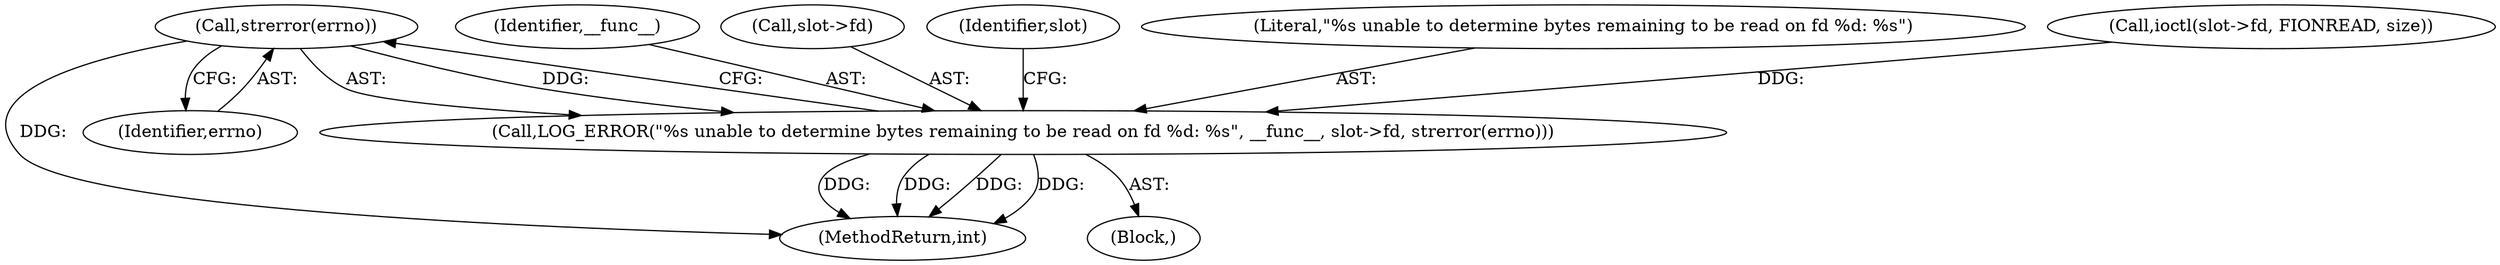 digraph "0_Android_472271b153c5dc53c28beac55480a8d8434b2d5c_33@API" {
"1000151" [label="(Call,strerror(errno))"];
"1000145" [label="(Call,LOG_ERROR(\"%s unable to determine bytes remaining to be read on fd %d: %s\", __func__, slot->fd, strerror(errno)))"];
"1000147" [label="(Identifier,__func__)"];
"1000152" [label="(Identifier,errno)"];
"1000144" [label="(Block,)"];
"1000148" [label="(Call,slot->fd)"];
"1000154" [label="(Identifier,slot)"];
"1000146" [label="(Literal,\"%s unable to determine bytes remaining to be read on fd %d: %s\")"];
"1000161" [label="(MethodReturn,int)"];
"1000145" [label="(Call,LOG_ERROR(\"%s unable to determine bytes remaining to be read on fd %d: %s\", __func__, slot->fd, strerror(errno)))"];
"1000132" [label="(Call,ioctl(slot->fd, FIONREAD, size))"];
"1000151" [label="(Call,strerror(errno))"];
"1000151" -> "1000145"  [label="AST: "];
"1000151" -> "1000152"  [label="CFG: "];
"1000152" -> "1000151"  [label="AST: "];
"1000145" -> "1000151"  [label="CFG: "];
"1000151" -> "1000161"  [label="DDG: "];
"1000151" -> "1000145"  [label="DDG: "];
"1000145" -> "1000144"  [label="AST: "];
"1000146" -> "1000145"  [label="AST: "];
"1000147" -> "1000145"  [label="AST: "];
"1000148" -> "1000145"  [label="AST: "];
"1000154" -> "1000145"  [label="CFG: "];
"1000145" -> "1000161"  [label="DDG: "];
"1000145" -> "1000161"  [label="DDG: "];
"1000145" -> "1000161"  [label="DDG: "];
"1000145" -> "1000161"  [label="DDG: "];
"1000132" -> "1000145"  [label="DDG: "];
}
